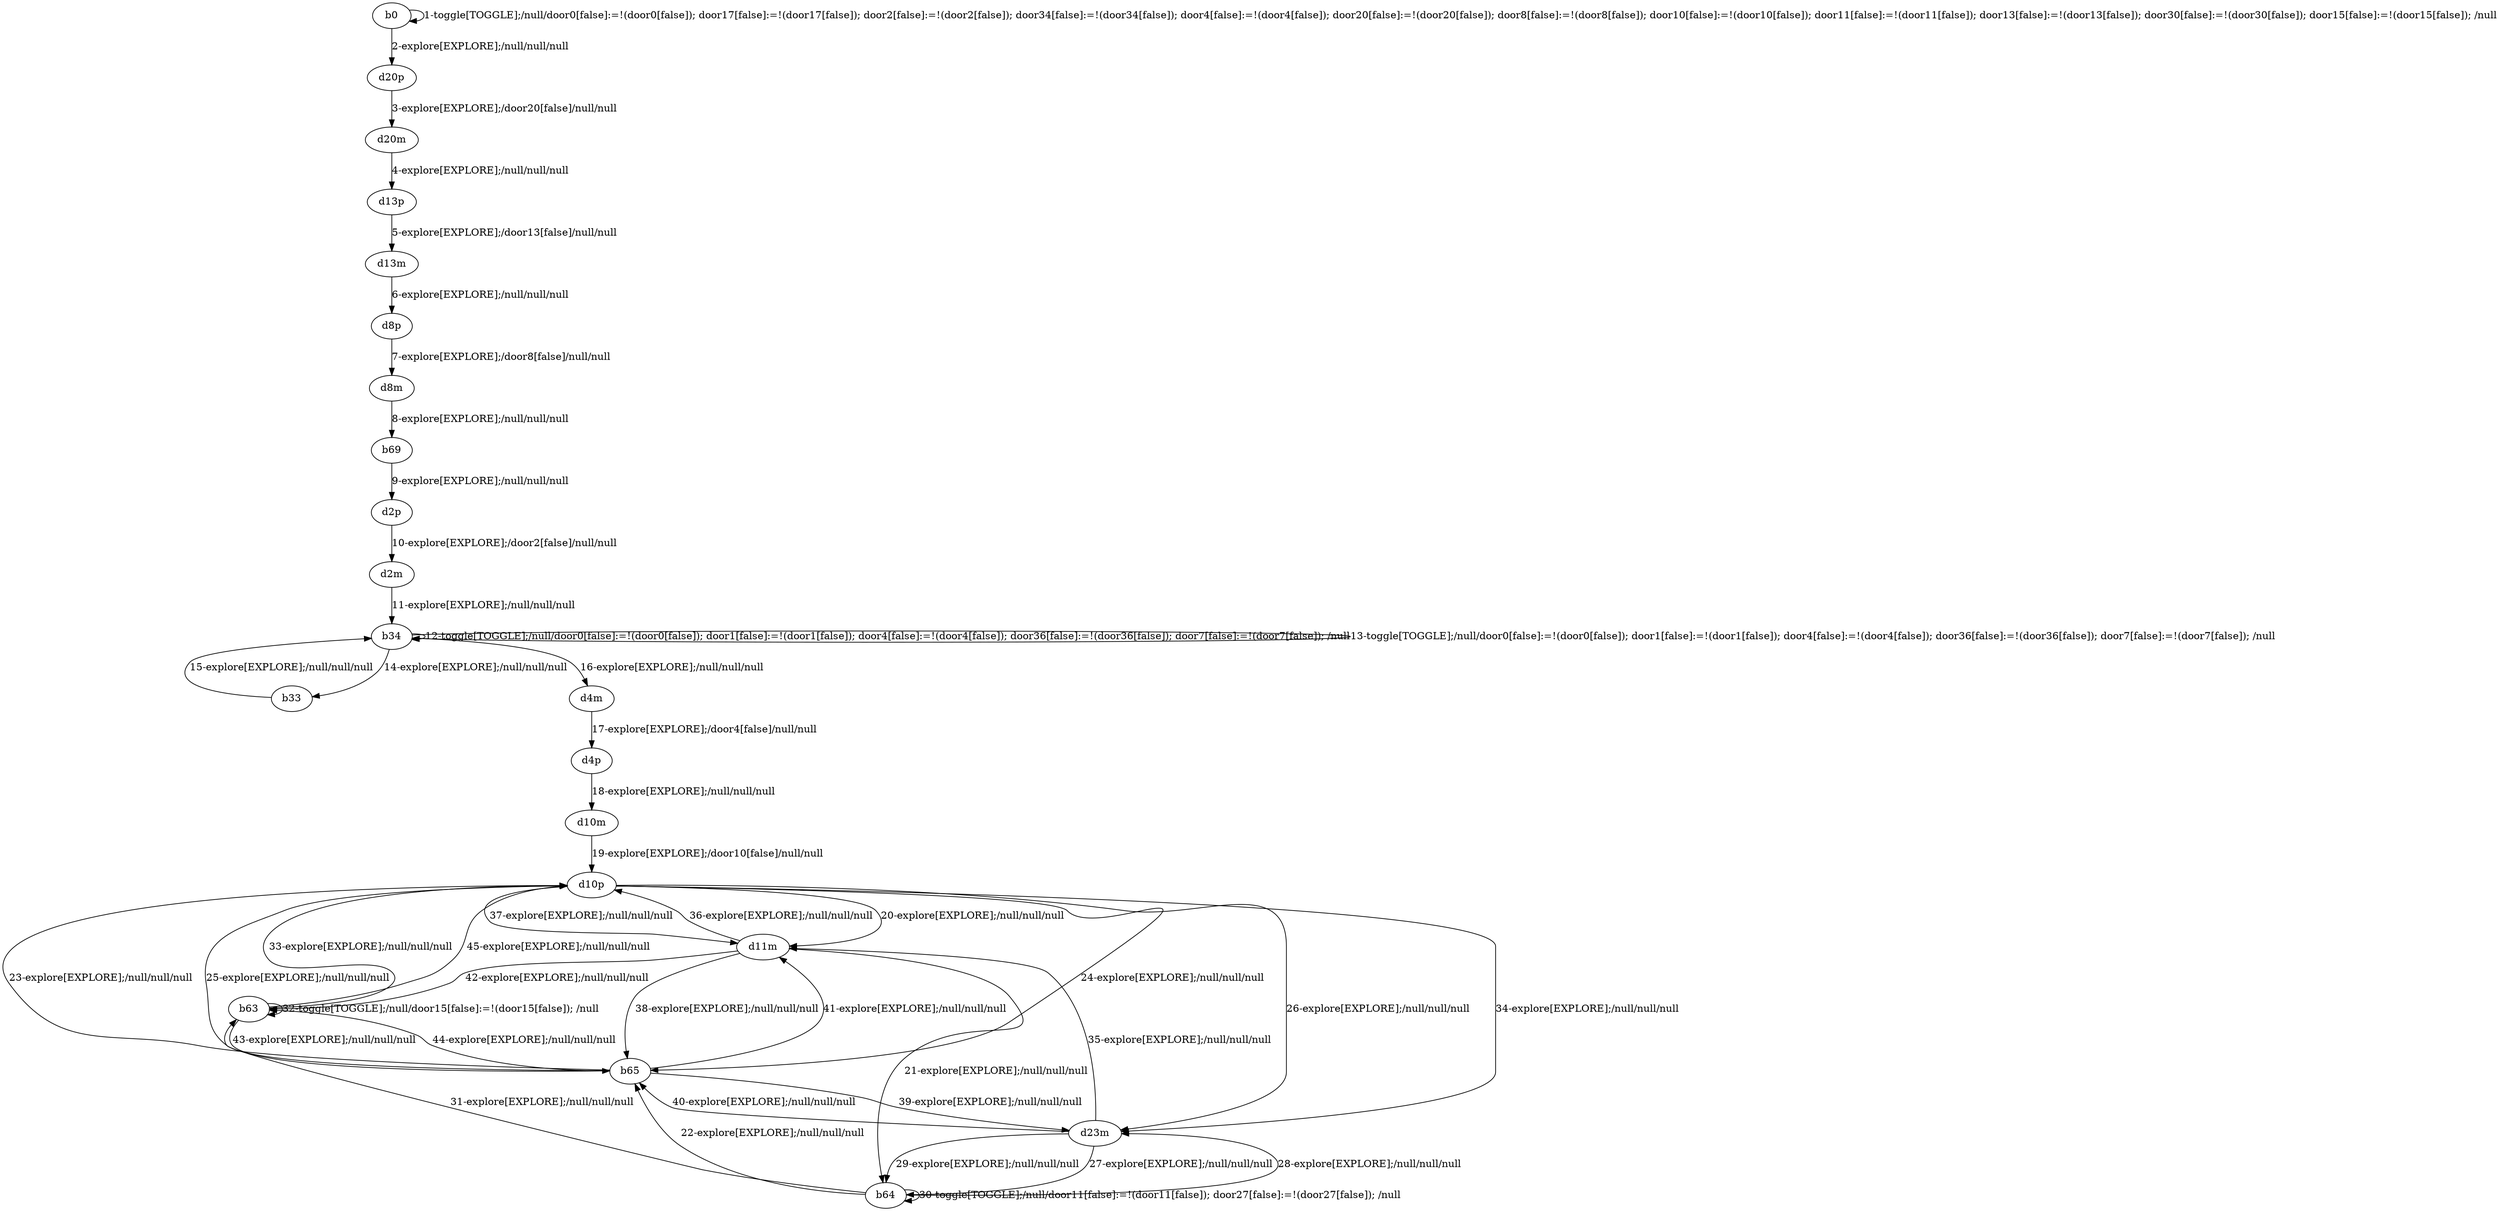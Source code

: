 # Total number of goals covered by this test: 1
# b65 --> b63

digraph g {
"b0" -> "b0" [label = "1-toggle[TOGGLE];/null/door0[false]:=!(door0[false]); door17[false]:=!(door17[false]); door2[false]:=!(door2[false]); door34[false]:=!(door34[false]); door4[false]:=!(door4[false]); door20[false]:=!(door20[false]); door8[false]:=!(door8[false]); door10[false]:=!(door10[false]); door11[false]:=!(door11[false]); door13[false]:=!(door13[false]); door30[false]:=!(door30[false]); door15[false]:=!(door15[false]); /null"];
"b0" -> "d20p" [label = "2-explore[EXPLORE];/null/null/null"];
"d20p" -> "d20m" [label = "3-explore[EXPLORE];/door20[false]/null/null"];
"d20m" -> "d13p" [label = "4-explore[EXPLORE];/null/null/null"];
"d13p" -> "d13m" [label = "5-explore[EXPLORE];/door13[false]/null/null"];
"d13m" -> "d8p" [label = "6-explore[EXPLORE];/null/null/null"];
"d8p" -> "d8m" [label = "7-explore[EXPLORE];/door8[false]/null/null"];
"d8m" -> "b69" [label = "8-explore[EXPLORE];/null/null/null"];
"b69" -> "d2p" [label = "9-explore[EXPLORE];/null/null/null"];
"d2p" -> "d2m" [label = "10-explore[EXPLORE];/door2[false]/null/null"];
"d2m" -> "b34" [label = "11-explore[EXPLORE];/null/null/null"];
"b34" -> "b34" [label = "12-toggle[TOGGLE];/null/door0[false]:=!(door0[false]); door1[false]:=!(door1[false]); door4[false]:=!(door4[false]); door36[false]:=!(door36[false]); door7[false]:=!(door7[false]); /null"];
"b34" -> "b34" [label = "13-toggle[TOGGLE];/null/door0[false]:=!(door0[false]); door1[false]:=!(door1[false]); door4[false]:=!(door4[false]); door36[false]:=!(door36[false]); door7[false]:=!(door7[false]); /null"];
"b34" -> "b33" [label = "14-explore[EXPLORE];/null/null/null"];
"b33" -> "b34" [label = "15-explore[EXPLORE];/null/null/null"];
"b34" -> "d4m" [label = "16-explore[EXPLORE];/null/null/null"];
"d4m" -> "d4p" [label = "17-explore[EXPLORE];/door4[false]/null/null"];
"d4p" -> "d10m" [label = "18-explore[EXPLORE];/null/null/null"];
"d10m" -> "d10p" [label = "19-explore[EXPLORE];/door10[false]/null/null"];
"d10p" -> "d11m" [label = "20-explore[EXPLORE];/null/null/null"];
"d11m" -> "b64" [label = "21-explore[EXPLORE];/null/null/null"];
"b64" -> "b65" [label = "22-explore[EXPLORE];/null/null/null"];
"b65" -> "d10p" [label = "23-explore[EXPLORE];/null/null/null"];
"d10p" -> "b65" [label = "24-explore[EXPLORE];/null/null/null"];
"b65" -> "d10p" [label = "25-explore[EXPLORE];/null/null/null"];
"d10p" -> "d23m" [label = "26-explore[EXPLORE];/null/null/null"];
"d23m" -> "b64" [label = "27-explore[EXPLORE];/null/null/null"];
"b64" -> "d23m" [label = "28-explore[EXPLORE];/null/null/null"];
"d23m" -> "b64" [label = "29-explore[EXPLORE];/null/null/null"];
"b64" -> "b64" [label = "30-toggle[TOGGLE];/null/door11[false]:=!(door11[false]); door27[false]:=!(door27[false]); /null"];
"b64" -> "b63" [label = "31-explore[EXPLORE];/null/null/null"];
"b63" -> "b63" [label = "32-toggle[TOGGLE];/null/door15[false]:=!(door15[false]); /null"];
"b63" -> "d10p" [label = "33-explore[EXPLORE];/null/null/null"];
"d10p" -> "d23m" [label = "34-explore[EXPLORE];/null/null/null"];
"d23m" -> "d11m" [label = "35-explore[EXPLORE];/null/null/null"];
"d11m" -> "d10p" [label = "36-explore[EXPLORE];/null/null/null"];
"d10p" -> "d11m" [label = "37-explore[EXPLORE];/null/null/null"];
"d11m" -> "b65" [label = "38-explore[EXPLORE];/null/null/null"];
"b65" -> "d23m" [label = "39-explore[EXPLORE];/null/null/null"];
"d23m" -> "b65" [label = "40-explore[EXPLORE];/null/null/null"];
"b65" -> "d11m" [label = "41-explore[EXPLORE];/null/null/null"];
"d11m" -> "b63" [label = "42-explore[EXPLORE];/null/null/null"];
"b63" -> "b65" [label = "43-explore[EXPLORE];/null/null/null"];
"b65" -> "b63" [label = "44-explore[EXPLORE];/null/null/null"];
"b63" -> "d10p" [label = "45-explore[EXPLORE];/null/null/null"];
}